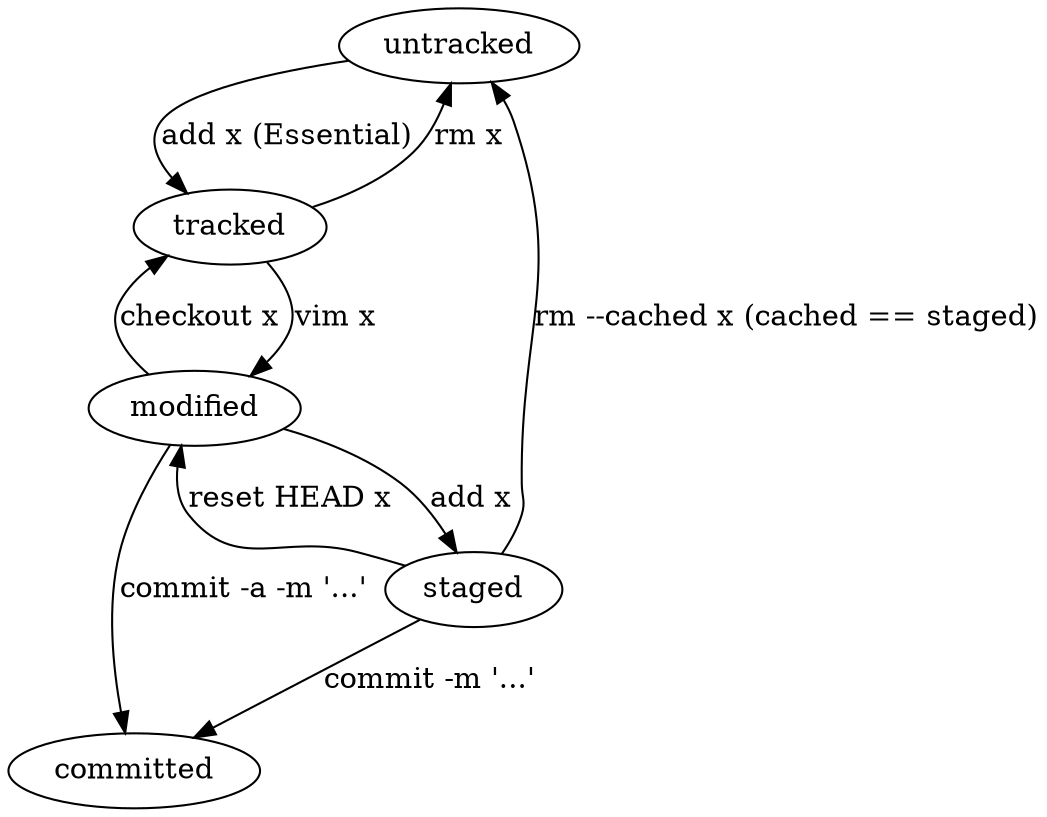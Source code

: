 digraph G {
	untracked;
	tracked;
	modified;
	staged;
	committed;

	untracked -> tracked [label = "add x (Essential)"];
	tracked -> modified [label = "vim x"];
	modified -> staged [label = "add x"];
	staged -> committed [label = "commit -m '...'"];
	modified -> committed [label = "commit -a -m '...'"];
	modified -> tracked [label = "checkout x"];
	staged -> modified [label = "reset HEAD x"];
	tracked -> untracked [label = "rm x"];
	staged -> untracked [label = "rm --cached x (cached == staged)"];
}
